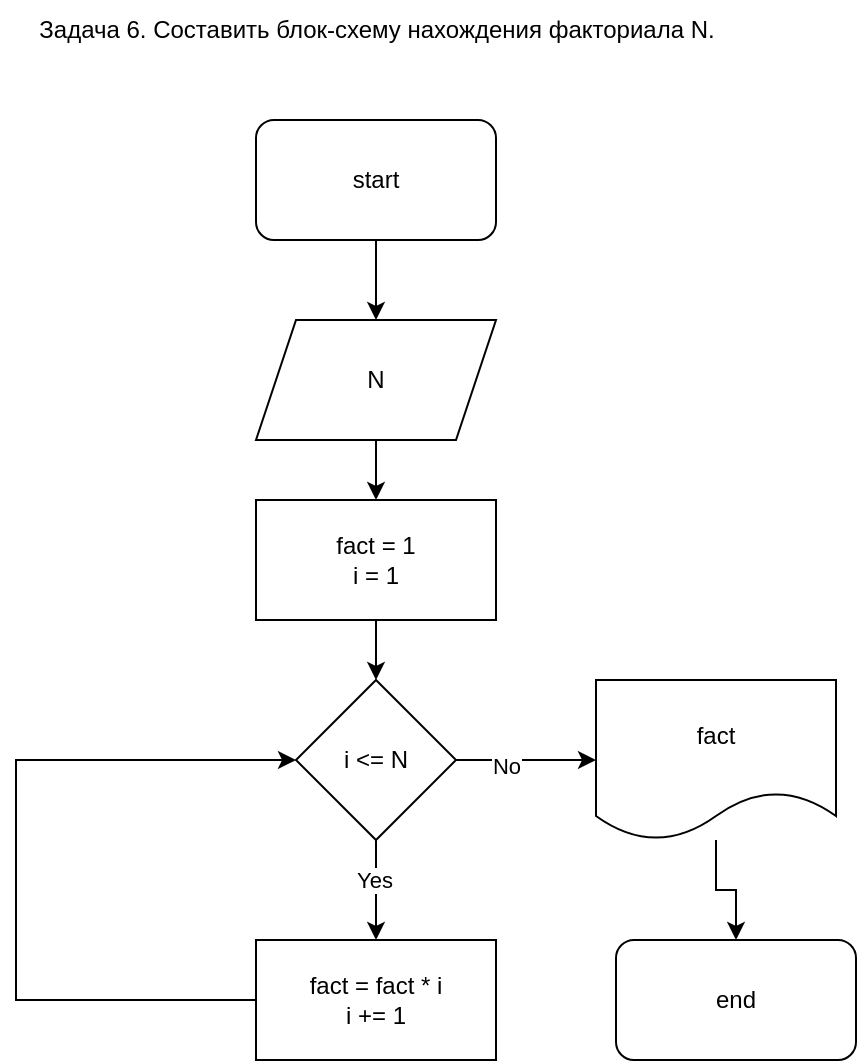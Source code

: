 <mxfile version="21.6.8" type="device">
  <diagram name="Страница — 1" id="TDIU5wBVysJiLEaUUN11">
    <mxGraphModel dx="1386" dy="1936" grid="1" gridSize="10" guides="1" tooltips="1" connect="1" arrows="1" fold="1" page="1" pageScale="1" pageWidth="827" pageHeight="1169" math="0" shadow="0">
      <root>
        <mxCell id="0" />
        <mxCell id="1" parent="0" />
        <mxCell id="yNHblZK7EL_facUkr_SX-3" value="" style="edgeStyle=orthogonalEdgeStyle;rounded=0;orthogonalLoop=1;jettySize=auto;html=1;" parent="1" source="yNHblZK7EL_facUkr_SX-1" target="yNHblZK7EL_facUkr_SX-2" edge="1">
          <mxGeometry relative="1" as="geometry" />
        </mxCell>
        <mxCell id="yNHblZK7EL_facUkr_SX-1" value="start" style="rounded=1;whiteSpace=wrap;html=1;" parent="1" vertex="1">
          <mxGeometry x="340" y="58" width="120" height="60" as="geometry" />
        </mxCell>
        <mxCell id="yNHblZK7EL_facUkr_SX-5" value="" style="edgeStyle=orthogonalEdgeStyle;rounded=0;orthogonalLoop=1;jettySize=auto;html=1;" parent="1" source="yNHblZK7EL_facUkr_SX-2" target="yNHblZK7EL_facUkr_SX-4" edge="1">
          <mxGeometry relative="1" as="geometry" />
        </mxCell>
        <mxCell id="yNHblZK7EL_facUkr_SX-2" value="N" style="shape=parallelogram;perimeter=parallelogramPerimeter;whiteSpace=wrap;html=1;fixedSize=1;" parent="1" vertex="1">
          <mxGeometry x="340" y="158" width="120" height="60" as="geometry" />
        </mxCell>
        <mxCell id="yNHblZK7EL_facUkr_SX-14" value="" style="edgeStyle=orthogonalEdgeStyle;rounded=0;orthogonalLoop=1;jettySize=auto;html=1;" parent="1" source="yNHblZK7EL_facUkr_SX-4" target="yNHblZK7EL_facUkr_SX-6" edge="1">
          <mxGeometry relative="1" as="geometry" />
        </mxCell>
        <mxCell id="yNHblZK7EL_facUkr_SX-4" value="fact = 1&lt;br&gt;i = 1" style="rounded=0;whiteSpace=wrap;html=1;" parent="1" vertex="1">
          <mxGeometry x="340" y="248" width="120" height="60" as="geometry" />
        </mxCell>
        <mxCell id="yNHblZK7EL_facUkr_SX-8" value="" style="edgeStyle=orthogonalEdgeStyle;rounded=0;orthogonalLoop=1;jettySize=auto;html=1;" parent="1" source="yNHblZK7EL_facUkr_SX-6" target="yNHblZK7EL_facUkr_SX-7" edge="1">
          <mxGeometry relative="1" as="geometry" />
        </mxCell>
        <mxCell id="yNHblZK7EL_facUkr_SX-15" value="Yes" style="edgeLabel;html=1;align=center;verticalAlign=middle;resizable=0;points=[];" parent="yNHblZK7EL_facUkr_SX-8" vertex="1" connectable="0">
          <mxGeometry x="-0.2" y="-1" relative="1" as="geometry">
            <mxPoint as="offset" />
          </mxGeometry>
        </mxCell>
        <mxCell id="yNHblZK7EL_facUkr_SX-13" value="" style="edgeStyle=orthogonalEdgeStyle;rounded=0;orthogonalLoop=1;jettySize=auto;html=1;" parent="1" source="yNHblZK7EL_facUkr_SX-6" target="yNHblZK7EL_facUkr_SX-10" edge="1">
          <mxGeometry relative="1" as="geometry" />
        </mxCell>
        <mxCell id="yNHblZK7EL_facUkr_SX-16" value="No" style="edgeLabel;html=1;align=center;verticalAlign=middle;resizable=0;points=[];" parent="yNHblZK7EL_facUkr_SX-13" vertex="1" connectable="0">
          <mxGeometry x="-0.286" y="-3" relative="1" as="geometry">
            <mxPoint as="offset" />
          </mxGeometry>
        </mxCell>
        <mxCell id="yNHblZK7EL_facUkr_SX-6" value="i &amp;lt;= N" style="rhombus;whiteSpace=wrap;html=1;" parent="1" vertex="1">
          <mxGeometry x="360" y="338" width="80" height="80" as="geometry" />
        </mxCell>
        <mxCell id="yNHblZK7EL_facUkr_SX-9" style="edgeStyle=orthogonalEdgeStyle;rounded=0;orthogonalLoop=1;jettySize=auto;html=1;entryX=0;entryY=0.5;entryDx=0;entryDy=0;" parent="1" source="yNHblZK7EL_facUkr_SX-7" target="yNHblZK7EL_facUkr_SX-6" edge="1">
          <mxGeometry relative="1" as="geometry">
            <Array as="points">
              <mxPoint x="220" y="498" />
              <mxPoint x="220" y="378" />
            </Array>
          </mxGeometry>
        </mxCell>
        <mxCell id="yNHblZK7EL_facUkr_SX-7" value="fact = fact * i&lt;br&gt;i += 1" style="rounded=0;whiteSpace=wrap;html=1;" parent="1" vertex="1">
          <mxGeometry x="340" y="468" width="120" height="60" as="geometry" />
        </mxCell>
        <mxCell id="yNHblZK7EL_facUkr_SX-12" value="" style="edgeStyle=orthogonalEdgeStyle;rounded=0;orthogonalLoop=1;jettySize=auto;html=1;" parent="1" source="yNHblZK7EL_facUkr_SX-10" target="yNHblZK7EL_facUkr_SX-11" edge="1">
          <mxGeometry relative="1" as="geometry" />
        </mxCell>
        <mxCell id="yNHblZK7EL_facUkr_SX-10" value="fact" style="shape=document;whiteSpace=wrap;html=1;boundedLbl=1;" parent="1" vertex="1">
          <mxGeometry x="510" y="338" width="120" height="80" as="geometry" />
        </mxCell>
        <mxCell id="yNHblZK7EL_facUkr_SX-11" value="end" style="rounded=1;whiteSpace=wrap;html=1;" parent="1" vertex="1">
          <mxGeometry x="520" y="468" width="120" height="60" as="geometry" />
        </mxCell>
        <mxCell id="SZ9yg3CQcfj9TEh91a4Z-1" value="Задача 6. Составить блок-схему нахождения факториала N." style="text;html=1;align=center;verticalAlign=middle;resizable=0;points=[];autosize=1;strokeColor=none;fillColor=none;" vertex="1" parent="1">
          <mxGeometry x="220" y="-2" width="360" height="30" as="geometry" />
        </mxCell>
      </root>
    </mxGraphModel>
  </diagram>
</mxfile>
